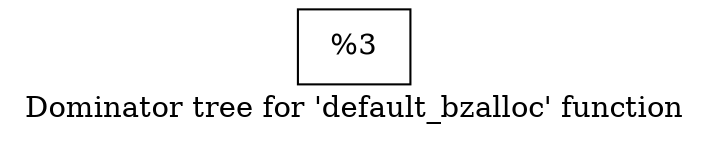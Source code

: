 digraph "Dominator tree for 'default_bzalloc' function" {
	label="Dominator tree for 'default_bzalloc' function";

	Node0x1e84370 [shape=record,label="{%3}"];
}
